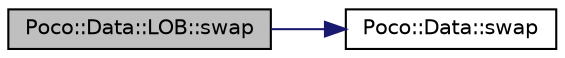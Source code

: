 digraph "Poco::Data::LOB::swap"
{
 // LATEX_PDF_SIZE
  edge [fontname="Helvetica",fontsize="10",labelfontname="Helvetica",labelfontsize="10"];
  node [fontname="Helvetica",fontsize="10",shape=record];
  rankdir="LR";
  Node1 [label="Poco::Data::LOB::swap",height=0.2,width=0.4,color="black", fillcolor="grey75", style="filled", fontcolor="black",tooltip="Swaps the LOB with another one."];
  Node1 -> Node2 [color="midnightblue",fontsize="10",style="solid",fontname="Helvetica"];
  Node2 [label="Poco::Data::swap",height=0.2,width=0.4,color="black", fillcolor="white", style="filled",URL="$namespacePoco_1_1Data.html#a87905d9518f2745248fd89db6fea1535",tooltip=" "];
}
